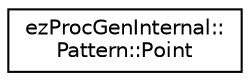 digraph "Graphical Class Hierarchy"
{
 // LATEX_PDF_SIZE
  edge [fontname="Helvetica",fontsize="10",labelfontname="Helvetica",labelfontsize="10"];
  node [fontname="Helvetica",fontsize="10",shape=record];
  rankdir="LR";
  Node0 [label="ezProcGenInternal::\lPattern::Point",height=0.2,width=0.4,color="black", fillcolor="white", style="filled",URL="$d7/d69/structez_proc_gen_internal_1_1_pattern_1_1_point.htm",tooltip=" "];
}

